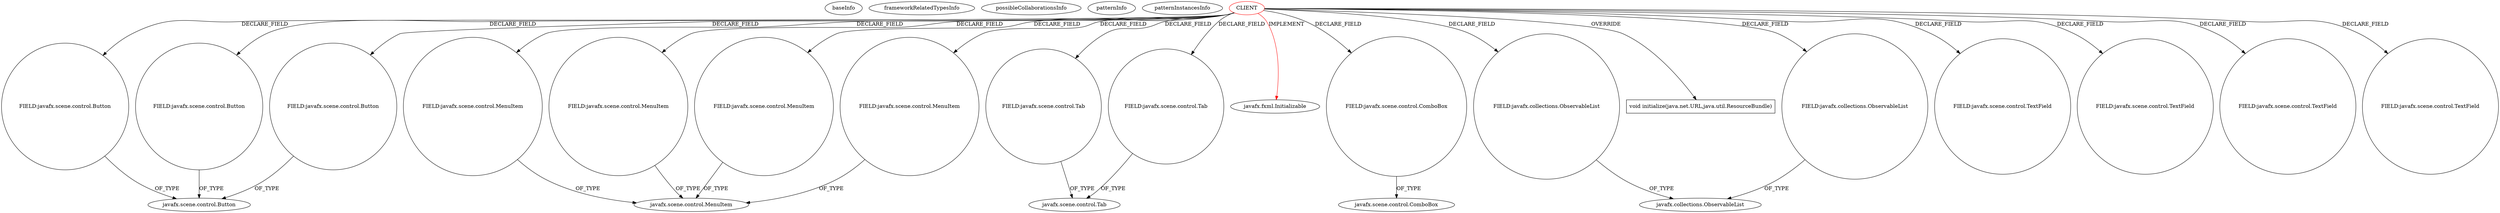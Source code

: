 digraph {
baseInfo[graphId=2031,category="pattern",isAnonymous=false,possibleRelation=false]
frameworkRelatedTypesInfo[0="javafx.fxml.Initializable"]
possibleCollaborationsInfo[]
patternInfo[frequency=2.0,patternRootClient=0]
patternInstancesInfo[0="JustinAarden-C2J-Stamboom~/JustinAarden-C2J-Stamboom/C2J-Stamboom-master/src/stamboom/gui/StamboomFXController.java~StamboomFXController~734",1="JoshuaHanrahan-DVDCollectionApp~/JoshuaHanrahan-DVDCollectionApp/DVDCollectionApp-master/src/dvdcollectionapp/view/DvdcollectionappfxmlController.java~DvdcollectionappfxmlController~728"]
56[label="FIELD:javafx.scene.control.Tab",vertexType="FIELD_DECLARATION",isFrameworkType=false,shape=circle]
0[label="CLIENT",vertexType="ROOT_CLIENT_CLASS_DECLARATION",isFrameworkType=false,color=red]
6[label="FIELD:javafx.scene.control.Button",vertexType="FIELD_DECLARATION",isFrameworkType=false,shape=circle]
4[label="FIELD:javafx.scene.control.Button",vertexType="FIELD_DECLARATION",isFrameworkType=false,shape=circle]
10[label="FIELD:javafx.scene.control.Button",vertexType="FIELD_DECLARATION",isFrameworkType=false,shape=circle]
40[label="FIELD:javafx.scene.control.MenuItem",vertexType="FIELD_DECLARATION",isFrameworkType=false,shape=circle]
44[label="FIELD:javafx.scene.control.MenuItem",vertexType="FIELD_DECLARATION",isFrameworkType=false,shape=circle]
42[label="FIELD:javafx.scene.control.MenuItem",vertexType="FIELD_DECLARATION",isFrameworkType=false,shape=circle]
46[label="FIELD:javafx.scene.control.MenuItem",vertexType="FIELD_DECLARATION",isFrameworkType=false,shape=circle]
18[label="FIELD:javafx.scene.control.ComboBox",vertexType="FIELD_DECLARATION",isFrameworkType=false,shape=circle]
1[label="javafx.fxml.Initializable",vertexType="FRAMEWORK_INTERFACE_TYPE",isFrameworkType=false]
30[label="FIELD:javafx.collections.ObservableList",vertexType="FIELD_DECLARATION",isFrameworkType=false,shape=circle]
3[label="javafx.collections.ObservableList",vertexType="FRAMEWORK_INTERFACE_TYPE",isFrameworkType=false]
48[label="FIELD:javafx.collections.ObservableList",vertexType="FIELD_DECLARATION",isFrameworkType=false,shape=circle]
51[label="javafx.scene.control.Tab",vertexType="FRAMEWORK_CLASS_TYPE",isFrameworkType=false]
96[label="void initialize(java.net.URL,java.util.ResourceBundle)",vertexType="OVERRIDING_METHOD_DECLARATION",isFrameworkType=false,shape=box]
41[label="javafx.scene.control.MenuItem",vertexType="FRAMEWORK_CLASS_TYPE",isFrameworkType=false]
5[label="javafx.scene.control.Button",vertexType="FRAMEWORK_CLASS_TYPE",isFrameworkType=false]
15[label="javafx.scene.control.ComboBox",vertexType="FRAMEWORK_CLASS_TYPE",isFrameworkType=false]
54[label="FIELD:javafx.scene.control.Tab",vertexType="FIELD_DECLARATION",isFrameworkType=false,shape=circle]
82[label="FIELD:javafx.scene.control.TextField",vertexType="FIELD_DECLARATION",isFrameworkType=false,shape=circle]
68[label="FIELD:javafx.scene.control.TextField",vertexType="FIELD_DECLARATION",isFrameworkType=false,shape=circle]
74[label="FIELD:javafx.scene.control.TextField",vertexType="FIELD_DECLARATION",isFrameworkType=false,shape=circle]
90[label="FIELD:javafx.scene.control.TextField",vertexType="FIELD_DECLARATION",isFrameworkType=false,shape=circle]
0->1[label="IMPLEMENT",color=red]
0->56[label="DECLARE_FIELD"]
0->42[label="DECLARE_FIELD"]
10->5[label="OF_TYPE"]
44->41[label="OF_TYPE"]
0->40[label="DECLARE_FIELD"]
0->90[label="DECLARE_FIELD"]
6->5[label="OF_TYPE"]
48->3[label="OF_TYPE"]
0->46[label="DECLARE_FIELD"]
46->41[label="OF_TYPE"]
0->18[label="DECLARE_FIELD"]
0->54[label="DECLARE_FIELD"]
40->41[label="OF_TYPE"]
56->51[label="OF_TYPE"]
0->10[label="DECLARE_FIELD"]
18->15[label="OF_TYPE"]
0->68[label="DECLARE_FIELD"]
0->4[label="DECLARE_FIELD"]
0->6[label="DECLARE_FIELD"]
4->5[label="OF_TYPE"]
0->74[label="DECLARE_FIELD"]
0->82[label="DECLARE_FIELD"]
0->44[label="DECLARE_FIELD"]
30->3[label="OF_TYPE"]
54->51[label="OF_TYPE"]
0->30[label="DECLARE_FIELD"]
0->48[label="DECLARE_FIELD"]
0->96[label="OVERRIDE"]
42->41[label="OF_TYPE"]
}
